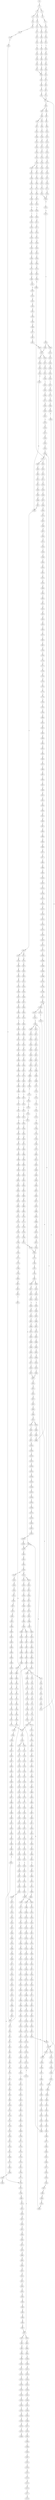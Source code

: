 strict digraph  {
	S0 -> S1 [ label = C ];
	S1 -> S2 [ label = A ];
	S1 -> S3 [ label = C ];
	S2 -> S4 [ label = C ];
	S3 -> S5 [ label = C ];
	S3 -> S6 [ label = G ];
	S4 -> S7 [ label = G ];
	S5 -> S8 [ label = T ];
	S6 -> S9 [ label = A ];
	S7 -> S10 [ label = C ];
	S8 -> S11 [ label = G ];
	S9 -> S12 [ label = A ];
	S9 -> S13 [ label = G ];
	S10 -> S14 [ label = T ];
	S11 -> S15 [ label = T ];
	S12 -> S16 [ label = T ];
	S13 -> S17 [ label = T ];
	S14 -> S18 [ label = C ];
	S15 -> S19 [ label = C ];
	S16 -> S20 [ label = C ];
	S17 -> S21 [ label = C ];
	S18 -> S22 [ label = C ];
	S19 -> S23 [ label = C ];
	S20 -> S24 [ label = C ];
	S21 -> S25 [ label = C ];
	S22 -> S26 [ label = T ];
	S23 -> S27 [ label = T ];
	S24 -> S28 [ label = T ];
	S25 -> S29 [ label = T ];
	S26 -> S30 [ label = A ];
	S27 -> S31 [ label = A ];
	S27 -> S32 [ label = T ];
	S28 -> S33 [ label = C ];
	S29 -> S34 [ label = C ];
	S30 -> S35 [ label = G ];
	S31 -> S36 [ label = C ];
	S32 -> S37 [ label = G ];
	S33 -> S38 [ label = G ];
	S34 -> S39 [ label = G ];
	S35 -> S40 [ label = A ];
	S36 -> S41 [ label = T ];
	S37 -> S42 [ label = A ];
	S37 -> S43 [ label = T ];
	S38 -> S44 [ label = A ];
	S39 -> S45 [ label = A ];
	S40 -> S46 [ label = A ];
	S41 -> S47 [ label = A ];
	S42 -> S48 [ label = A ];
	S43 -> S49 [ label = A ];
	S44 -> S50 [ label = A ];
	S45 -> S51 [ label = A ];
	S46 -> S52 [ label = C ];
	S47 -> S53 [ label = C ];
	S48 -> S54 [ label = C ];
	S49 -> S55 [ label = G ];
	S50 -> S56 [ label = C ];
	S51 -> S56 [ label = C ];
	S52 -> S57 [ label = T ];
	S53 -> S58 [ label = C ];
	S54 -> S59 [ label = T ];
	S55 -> S60 [ label = G ];
	S56 -> S61 [ label = T ];
	S57 -> S62 [ label = T ];
	S58 -> S63 [ label = A ];
	S59 -> S64 [ label = T ];
	S60 -> S65 [ label = A ];
	S61 -> S66 [ label = T ];
	S62 -> S67 [ label = C ];
	S63 -> S68 [ label = G ];
	S64 -> S69 [ label = C ];
	S65 -> S70 [ label = G ];
	S66 -> S71 [ label = C ];
	S67 -> S72 [ label = A ];
	S68 -> S73 [ label = G ];
	S69 -> S74 [ label = A ];
	S70 -> S75 [ label = A ];
	S71 -> S76 [ label = A ];
	S72 -> S77 [ label = A ];
	S73 -> S78 [ label = A ];
	S74 -> S77 [ label = A ];
	S75 -> S79 [ label = G ];
	S76 -> S77 [ label = A ];
	S77 -> S80 [ label = C ];
	S78 -> S81 [ label = G ];
	S79 -> S82 [ label = G ];
	S80 -> S83 [ label = C ];
	S80 -> S84 [ label = T ];
	S81 -> S85 [ label = A ];
	S82 -> S86 [ label = T ];
	S83 -> S87 [ label = G ];
	S84 -> S88 [ label = G ];
	S85 -> S89 [ label = G ];
	S86 -> S90 [ label = C ];
	S87 -> S91 [ label = G ];
	S88 -> S92 [ label = G ];
	S88 -> S93 [ label = C ];
	S89 -> S94 [ label = T ];
	S90 -> S95 [ label = C ];
	S91 -> S96 [ label = C ];
	S92 -> S97 [ label = C ];
	S93 -> S98 [ label = C ];
	S94 -> S99 [ label = C ];
	S95 -> S100 [ label = C ];
	S96 -> S101 [ label = C ];
	S97 -> S102 [ label = C ];
	S98 -> S103 [ label = C ];
	S99 -> S104 [ label = A ];
	S100 -> S105 [ label = A ];
	S100 -> S106 [ label = G ];
	S101 -> S107 [ label = C ];
	S102 -> S108 [ label = C ];
	S103 -> S109 [ label = T ];
	S104 -> S110 [ label = G ];
	S105 -> S111 [ label = G ];
	S106 -> S112 [ label = G ];
	S107 -> S113 [ label = A ];
	S108 -> S114 [ label = A ];
	S109 -> S115 [ label = A ];
	S110 -> S116 [ label = G ];
	S111 -> S117 [ label = A ];
	S112 -> S118 [ label = A ];
	S113 -> S119 [ label = G ];
	S114 -> S120 [ label = G ];
	S115 -> S121 [ label = G ];
	S116 -> S122 [ label = A ];
	S117 -> S123 [ label = G ];
	S118 -> S124 [ label = G ];
	S119 -> S125 [ label = T ];
	S120 -> S126 [ label = G ];
	S121 -> S127 [ label = G ];
	S122 -> S128 [ label = C ];
	S123 -> S129 [ label = C ];
	S124 -> S130 [ label = G ];
	S125 -> S131 [ label = T ];
	S126 -> S132 [ label = T ];
	S127 -> S133 [ label = T ];
	S128 -> S134 [ label = C ];
	S129 -> S135 [ label = C ];
	S130 -> S136 [ label = C ];
	S131 -> S137 [ label = G ];
	S132 -> S138 [ label = G ];
	S133 -> S139 [ label = G ];
	S134 -> S140 [ label = A ];
	S135 -> S141 [ label = A ];
	S136 -> S142 [ label = G ];
	S137 -> S143 [ label = T ];
	S138 -> S144 [ label = C ];
	S138 -> S145 [ label = G ];
	S139 -> S146 [ label = T ];
	S140 -> S147 [ label = G ];
	S141 -> S148 [ label = C ];
	S142 -> S149 [ label = T ];
	S143 -> S150 [ label = G ];
	S144 -> S151 [ label = G ];
	S145 -> S152 [ label = G ];
	S146 -> S153 [ label = G ];
	S147 -> S154 [ label = T ];
	S148 -> S155 [ label = G ];
	S149 -> S156 [ label = G ];
	S150 -> S157 [ label = C ];
	S151 -> S158 [ label = C ];
	S152 -> S159 [ label = C ];
	S153 -> S160 [ label = C ];
	S154 -> S161 [ label = C ];
	S155 -> S162 [ label = G ];
	S156 -> S163 [ label = G ];
	S157 -> S164 [ label = G ];
	S158 -> S165 [ label = G ];
	S159 -> S166 [ label = T ];
	S160 -> S167 [ label = G ];
	S161 -> S168 [ label = T ];
	S162 -> S169 [ label = T ];
	S163 -> S170 [ label = T ];
	S164 -> S171 [ label = T ];
	S165 -> S172 [ label = T ];
	S166 -> S173 [ label = T ];
	S167 -> S174 [ label = T ];
	S168 -> S175 [ label = C ];
	S169 -> S176 [ label = T ];
	S170 -> S177 [ label = A ];
	S171 -> S178 [ label = C ];
	S172 -> S179 [ label = C ];
	S173 -> S180 [ label = C ];
	S174 -> S181 [ label = C ];
	S175 -> S182 [ label = T ];
	S176 -> S183 [ label = A ];
	S177 -> S184 [ label = T ];
	S178 -> S185 [ label = G ];
	S179 -> S186 [ label = G ];
	S180 -> S187 [ label = G ];
	S181 -> S185 [ label = G ];
	S182 -> S188 [ label = G ];
	S183 -> S189 [ label = C ];
	S184 -> S190 [ label = G ];
	S185 -> S191 [ label = A ];
	S186 -> S192 [ label = T ];
	S187 -> S193 [ label = A ];
	S188 -> S194 [ label = T ];
	S189 -> S195 [ label = T ];
	S190 -> S196 [ label = A ];
	S191 -> S197 [ label = A ];
	S192 -> S198 [ label = G ];
	S193 -> S199 [ label = A ];
	S194 -> S200 [ label = A ];
	S195 -> S201 [ label = G ];
	S196 -> S202 [ label = G ];
	S197 -> S203 [ label = C ];
	S198 -> S204 [ label = C ];
	S199 -> S205 [ label = C ];
	S201 -> S206 [ label = C ];
	S202 -> S207 [ label = C ];
	S203 -> S208 [ label = C ];
	S203 -> S209 [ label = A ];
	S204 -> S210 [ label = A ];
	S205 -> S211 [ label = A ];
	S206 -> S212 [ label = A ];
	S207 -> S213 [ label = G ];
	S208 -> S214 [ label = T ];
	S209 -> S215 [ label = C ];
	S210 -> S216 [ label = T ];
	S211 -> S217 [ label = C ];
	S212 -> S218 [ label = G ];
	S213 -> S219 [ label = G ];
	S214 -> S220 [ label = T ];
	S214 -> S221 [ label = G ];
	S215 -> S222 [ label = C ];
	S216 -> S223 [ label = C ];
	S217 -> S224 [ label = G ];
	S218 -> S225 [ label = A ];
	S219 -> S226 [ label = T ];
	S220 -> S227 [ label = C ];
	S221 -> S228 [ label = T ];
	S222 -> S229 [ label = C ];
	S223 -> S230 [ label = C ];
	S224 -> S231 [ label = C ];
	S225 -> S232 [ label = C ];
	S226 -> S233 [ label = C ];
	S227 -> S234 [ label = G ];
	S228 -> S235 [ label = C ];
	S229 -> S236 [ label = G ];
	S230 -> S237 [ label = G ];
	S231 -> S238 [ label = G ];
	S232 -> S239 [ label = G ];
	S233 -> S240 [ label = G ];
	S234 -> S241 [ label = T ];
	S235 -> S242 [ label = G ];
	S236 -> S243 [ label = T ];
	S237 -> S244 [ label = C ];
	S238 -> S245 [ label = C ];
	S239 -> S246 [ label = G ];
	S240 -> S247 [ label = C ];
	S241 -> S248 [ label = A ];
	S242 -> S249 [ label = C ];
	S243 -> S250 [ label = A ];
	S244 -> S251 [ label = A ];
	S245 -> S252 [ label = A ];
	S246 -> S253 [ label = A ];
	S247 -> S254 [ label = A ];
	S248 -> S255 [ label = C ];
	S249 -> S256 [ label = G ];
	S250 -> S257 [ label = C ];
	S251 -> S258 [ label = C ];
	S252 -> S259 [ label = C ];
	S253 -> S260 [ label = C ];
	S254 -> S261 [ label = C ];
	S255 -> S262 [ label = T ];
	S256 -> S263 [ label = C ];
	S257 -> S264 [ label = G ];
	S258 -> S265 [ label = G ];
	S259 -> S266 [ label = G ];
	S260 -> S267 [ label = A ];
	S261 -> S268 [ label = G ];
	S262 -> S269 [ label = T ];
	S263 -> S270 [ label = G ];
	S263 -> S271 [ label = A ];
	S264 -> S272 [ label = T ];
	S265 -> S273 [ label = T ];
	S266 -> S274 [ label = T ];
	S267 -> S275 [ label = C ];
	S268 -> S276 [ label = C ];
	S269 -> S277 [ label = C ];
	S270 -> S278 [ label = A ];
	S271 -> S279 [ label = A ];
	S272 -> S280 [ label = C ];
	S273 -> S281 [ label = C ];
	S274 -> S282 [ label = C ];
	S275 -> S283 [ label = A ];
	S276 -> S284 [ label = G ];
	S277 -> S285 [ label = A ];
	S278 -> S286 [ label = G ];
	S279 -> S287 [ label = C ];
	S280 -> S288 [ label = C ];
	S281 -> S289 [ label = G ];
	S282 -> S290 [ label = C ];
	S283 -> S291 [ label = C ];
	S284 -> S292 [ label = C ];
	S285 -> S293 [ label = A ];
	S286 -> S294 [ label = C ];
	S287 -> S295 [ label = C ];
	S288 -> S296 [ label = A ];
	S289 -> S297 [ label = A ];
	S290 -> S298 [ label = A ];
	S291 -> S299 [ label = C ];
	S292 -> S300 [ label = G ];
	S293 -> S301 [ label = G ];
	S294 -> S302 [ label = A ];
	S295 -> S303 [ label = C ];
	S296 -> S304 [ label = G ];
	S297 -> S305 [ label = G ];
	S298 -> S306 [ label = G ];
	S299 -> S307 [ label = T ];
	S300 -> S308 [ label = C ];
	S300 -> S309 [ label = G ];
	S301 -> S310 [ label = C ];
	S302 -> S311 [ label = G ];
	S303 -> S312 [ label = G ];
	S304 -> S313 [ label = C ];
	S305 -> S314 [ label = C ];
	S306 -> S313 [ label = C ];
	S307 -> S315 [ label = C ];
	S308 -> S316 [ label = G ];
	S309 -> S317 [ label = C ];
	S310 -> S318 [ label = G ];
	S311 -> S319 [ label = T ];
	S312 -> S320 [ label = T ];
	S313 -> S321 [ label = T ];
	S313 -> S322 [ label = G ];
	S314 -> S323 [ label = G ];
	S315 -> S324 [ label = T ];
	S316 -> S325 [ label = T ];
	S317 -> S326 [ label = T ];
	S318 -> S327 [ label = A ];
	S319 -> S328 [ label = G ];
	S320 -> S329 [ label = A ];
	S321 -> S330 [ label = T ];
	S322 -> S331 [ label = A ];
	S323 -> S332 [ label = A ];
	S324 -> S333 [ label = A ];
	S325 -> S334 [ label = C ];
	S326 -> S335 [ label = G ];
	S327 -> S336 [ label = G ];
	S328 -> S337 [ label = C ];
	S329 -> S338 [ label = C ];
	S330 -> S339 [ label = C ];
	S331 -> S340 [ label = G ];
	S332 -> S341 [ label = G ];
	S333 -> S342 [ label = G ];
	S334 -> S343 [ label = G ];
	S335 -> S344 [ label = G ];
	S336 -> S345 [ label = T ];
	S337 -> S346 [ label = A ];
	S338 -> S347 [ label = A ];
	S339 -> S348 [ label = A ];
	S340 -> S349 [ label = T ];
	S341 -> S350 [ label = T ];
	S342 -> S351 [ label = A ];
	S343 -> S352 [ label = A ];
	S344 -> S353 [ label = A ];
	S345 -> S354 [ label = C ];
	S346 -> S355 [ label = A ];
	S347 -> S356 [ label = G ];
	S348 -> S357 [ label = C ];
	S349 -> S358 [ label = C ];
	S350 -> S359 [ label = C ];
	S351 -> S360 [ label = A ];
	S352 -> S361 [ label = C ];
	S353 -> S362 [ label = A ];
	S354 -> S363 [ label = C ];
	S355 -> S364 [ label = C ];
	S356 -> S365 [ label = C ];
	S357 -> S366 [ label = G ];
	S358 -> S363 [ label = C ];
	S358 -> S367 [ label = T ];
	S359 -> S368 [ label = G ];
	S360 -> S369 [ label = C ];
	S361 -> S370 [ label = G ];
	S362 -> S371 [ label = T ];
	S363 -> S372 [ label = C ];
	S364 -> S373 [ label = A ];
	S365 -> S374 [ label = A ];
	S366 -> S375 [ label = C ];
	S367 -> S376 [ label = C ];
	S368 -> S377 [ label = A ];
	S369 -> S378 [ label = G ];
	S370 -> S379 [ label = C ];
	S371 -> S380 [ label = G ];
	S372 -> S381 [ label = T ];
	S372 -> S382 [ label = G ];
	S373 -> S383 [ label = G ];
	S374 -> S384 [ label = G ];
	S375 -> S385 [ label = C ];
	S376 -> S386 [ label = G ];
	S377 -> S387 [ label = A ];
	S378 -> S388 [ label = A ];
	S379 -> S389 [ label = G ];
	S380 -> S390 [ label = G ];
	S381 -> S391 [ label = C ];
	S382 -> S392 [ label = C ];
	S383 -> S393 [ label = C ];
	S384 -> S394 [ label = G ];
	S385 -> S395 [ label = C ];
	S386 -> S396 [ label = T ];
	S387 -> S397 [ label = C ];
	S388 -> S398 [ label = G ];
	S389 -> S399 [ label = C ];
	S390 -> S400 [ label = G ];
	S391 -> S401 [ label = C ];
	S392 -> S402 [ label = C ];
	S393 -> S403 [ label = T ];
	S394 -> S404 [ label = T ];
	S395 -> S405 [ label = T ];
	S396 -> S406 [ label = C ];
	S397 -> S407 [ label = C ];
	S398 -> S408 [ label = G ];
	S399 -> S409 [ label = C ];
	S400 -> S410 [ label = G ];
	S401 -> S411 [ label = G ];
	S402 -> S412 [ label = T ];
	S403 -> S413 [ label = A ];
	S404 -> S414 [ label = G ];
	S405 -> S415 [ label = T ];
	S406 -> S416 [ label = T ];
	S407 -> S214 [ label = T ];
	S408 -> S417 [ label = T ];
	S409 -> S418 [ label = T ];
	S410 -> S419 [ label = T ];
	S411 -> S420 [ label = G ];
	S412 -> S421 [ label = G ];
	S413 -> S422 [ label = C ];
	S414 -> S423 [ label = C ];
	S415 -> S424 [ label = C ];
	S416 -> S425 [ label = G ];
	S417 -> S426 [ label = G ];
	S418 -> S427 [ label = C ];
	S419 -> S428 [ label = C ];
	S420 -> S429 [ label = T ];
	S421 -> S430 [ label = T ];
	S422 -> S431 [ label = G ];
	S423 -> S432 [ label = A ];
	S424 -> S433 [ label = A ];
	S425 -> S434 [ label = T ];
	S426 -> S435 [ label = T ];
	S427 -> S436 [ label = G ];
	S428 -> S437 [ label = C ];
	S429 -> S438 [ label = C ];
	S430 -> S439 [ label = C ];
	S431 -> S440 [ label = A ];
	S432 -> S441 [ label = C ];
	S433 -> S442 [ label = T ];
	S434 -> S443 [ label = T ];
	S435 -> S444 [ label = C ];
	S436 -> S445 [ label = G ];
	S437 -> S446 [ label = G ];
	S438 -> S447 [ label = T ];
	S439 -> S448 [ label = G ];
	S440 -> S449 [ label = G ];
	S441 -> S450 [ label = G ];
	S442 -> S451 [ label = C ];
	S443 -> S452 [ label = C ];
	S444 -> S453 [ label = C ];
	S445 -> S454 [ label = G ];
	S446 -> S455 [ label = C ];
	S447 -> S456 [ label = G ];
	S448 -> S457 [ label = C ];
	S449 -> S458 [ label = A ];
	S450 -> S459 [ label = C ];
	S451 -> S460 [ label = C ];
	S452 -> S461 [ label = C ];
	S453 -> S462 [ label = C ];
	S454 -> S463 [ label = C ];
	S455 -> S464 [ label = C ];
	S456 -> S465 [ label = G ];
	S457 -> S256 [ label = G ];
	S458 -> S466 [ label = A ];
	S459 -> S467 [ label = G ];
	S460 -> S468 [ label = A ];
	S461 -> S469 [ label = G ];
	S462 -> S470 [ label = T ];
	S463 -> S471 [ label = T ];
	S464 -> S472 [ label = G ];
	S465 -> S473 [ label = A ];
	S466 -> S474 [ label = C ];
	S467 -> S475 [ label = G ];
	S468 -> S476 [ label = G ];
	S469 -> S477 [ label = T ];
	S470 -> S478 [ label = G ];
	S471 -> S479 [ label = C ];
	S472 -> S480 [ label = G ];
	S473 -> S481 [ label = G ];
	S474 -> S482 [ label = T ];
	S475 -> S483 [ label = T ];
	S476 -> S484 [ label = A ];
	S477 -> S485 [ label = G ];
	S478 -> S486 [ label = T ];
	S479 -> S487 [ label = A ];
	S480 -> S488 [ label = A ];
	S481 -> S489 [ label = G ];
	S482 -> S490 [ label = G ];
	S483 -> S491 [ label = G ];
	S484 -> S492 [ label = A ];
	S485 -> S493 [ label = G ];
	S486 -> S494 [ label = C ];
	S487 -> S495 [ label = C ];
	S488 -> S496 [ label = A ];
	S489 -> S497 [ label = G ];
	S490 -> S498 [ label = G ];
	S491 -> S499 [ label = C ];
	S492 -> S500 [ label = C ];
	S493 -> S501 [ label = C ];
	S494 -> S502 [ label = C ];
	S495 -> S503 [ label = G ];
	S496 -> S504 [ label = C ];
	S497 -> S505 [ label = T ];
	S498 -> S506 [ label = C ];
	S499 -> S507 [ label = C ];
	S500 -> S508 [ label = C ];
	S501 -> S509 [ label = C ];
	S502 -> S27 [ label = T ];
	S503 -> S510 [ label = T ];
	S504 -> S511 [ label = T ];
	S505 -> S512 [ label = G ];
	S506 -> S513 [ label = G ];
	S507 -> S514 [ label = G ];
	S508 -> S515 [ label = A ];
	S508 -> S516 [ label = G ];
	S509 -> S517 [ label = C ];
	S510 -> S518 [ label = C ];
	S511 -> S519 [ label = G ];
	S512 -> S520 [ label = T ];
	S513 -> S521 [ label = C ];
	S514 -> S522 [ label = C ];
	S515 -> S523 [ label = G ];
	S515 -> S524 [ label = C ];
	S516 -> S525 [ label = G ];
	S517 -> S526 [ label = G ];
	S518 -> S527 [ label = C ];
	S519 -> S528 [ label = C ];
	S520 -> S529 [ label = T ];
	S521 -> S530 [ label = A ];
	S522 -> S531 [ label = A ];
	S523 -> S532 [ label = A ];
	S524 -> S533 [ label = C ];
	S525 -> S534 [ label = A ];
	S526 -> S535 [ label = T ];
	S527 -> S536 [ label = A ];
	S528 -> S537 [ label = A ];
	S529 -> S538 [ label = C ];
	S530 -> S539 [ label = G ];
	S531 -> S540 [ label = A ];
	S532 -> S541 [ label = C ];
	S533 -> S542 [ label = A ];
	S534 -> S543 [ label = C ];
	S535 -> S544 [ label = C ];
	S536 -> S306 [ label = G ];
	S537 -> S545 [ label = A ];
	S538 -> S546 [ label = C ];
	S539 -> S547 [ label = C ];
	S540 -> S548 [ label = C ];
	S541 -> S549 [ label = T ];
	S542 -> S550 [ label = C ];
	S543 -> S551 [ label = G ];
	S544 -> S552 [ label = C ];
	S545 -> S553 [ label = C ];
	S546 -> S554 [ label = A ];
	S547 -> S555 [ label = G ];
	S548 -> S556 [ label = C ];
	S549 -> S557 [ label = C ];
	S550 -> S558 [ label = C ];
	S551 -> S559 [ label = C ];
	S552 -> S560 [ label = A ];
	S553 -> S561 [ label = C ];
	S554 -> S562 [ label = G ];
	S555 -> S563 [ label = G ];
	S556 -> S564 [ label = A ];
	S557 -> S565 [ label = C ];
	S558 -> S566 [ label = C ];
	S559 -> S567 [ label = C ];
	S560 -> S568 [ label = G ];
	S561 -> S569 [ label = A ];
	S562 -> S570 [ label = C ];
	S563 -> S571 [ label = G ];
	S564 -> S572 [ label = G ];
	S565 -> S573 [ label = C ];
	S566 -> S574 [ label = C ];
	S567 -> S575 [ label = C ];
	S568 -> S576 [ label = T ];
	S569 -> S577 [ label = G ];
	S570 -> S578 [ label = A ];
	S571 -> S579 [ label = T ];
	S572 -> S580 [ label = T ];
	S573 -> S581 [ label = A ];
	S574 -> S582 [ label = T ];
	S575 -> S583 [ label = A ];
	S576 -> S584 [ label = A ];
	S577 -> S585 [ label = A ];
	S578 -> S586 [ label = G ];
	S579 -> S587 [ label = G ];
	S580 -> S588 [ label = C ];
	S581 -> S589 [ label = T ];
	S582 -> S590 [ label = T ];
	S583 -> S591 [ label = T ];
	S584 -> S592 [ label = G ];
	S585 -> S593 [ label = A ];
	S586 -> S594 [ label = A ];
	S587 -> S595 [ label = C ];
	S588 -> S596 [ label = G ];
	S589 -> S597 [ label = C ];
	S590 -> S598 [ label = C ];
	S591 -> S599 [ label = C ];
	S592 -> S600 [ label = G ];
	S592 -> S601 [ label = C ];
	S593 -> S602 [ label = C ];
	S594 -> S603 [ label = T ];
	S595 -> S604 [ label = C ];
	S596 -> S605 [ label = C ];
	S597 -> S606 [ label = T ];
	S598 -> S607 [ label = C ];
	S598 -> S608 [ label = G ];
	S599 -> S609 [ label = G ];
	S600 -> S610 [ label = G ];
	S601 -> S611 [ label = T ];
	S602 -> S612 [ label = A ];
	S603 -> S613 [ label = A ];
	S604 -> S614 [ label = G ];
	S605 -> S615 [ label = G ];
	S606 -> S616 [ label = G ];
	S607 -> S617 [ label = T ];
	S608 -> S618 [ label = A ];
	S609 -> S619 [ label = T ];
	S610 -> S620 [ label = T ];
	S611 -> S621 [ label = C ];
	S612 -> S622 [ label = G ];
	S613 -> S623 [ label = A ];
	S614 -> S624 [ label = C ];
	S615 -> S625 [ label = C ];
	S616 -> S626 [ label = C ];
	S617 -> S627 [ label = G ];
	S618 -> S628 [ label = T ];
	S619 -> S629 [ label = C ];
	S620 -> S630 [ label = C ];
	S621 -> S631 [ label = C ];
	S622 -> S632 [ label = C ];
	S623 -> S633 [ label = A ];
	S624 -> S634 [ label = C ];
	S625 -> S635 [ label = A ];
	S626 -> S636 [ label = C ];
	S627 -> S637 [ label = T ];
	S628 -> S638 [ label = C ];
	S629 -> S639 [ label = C ];
	S630 -> S640 [ label = A ];
	S631 -> S641 [ label = A ];
	S632 -> S642 [ label = C ];
	S633 -> S643 [ label = A ];
	S634 -> S644 [ label = G ];
	S635 -> S645 [ label = G ];
	S636 -> S646 [ label = A ];
	S637 -> S647 [ label = C ];
	S638 -> S648 [ label = G ];
	S639 -> S649 [ label = T ];
	S640 -> S650 [ label = C ];
	S641 -> S651 [ label = C ];
	S642 -> S652 [ label = G ];
	S643 -> S653 [ label = A ];
	S644 -> S654 [ label = G ];
	S645 -> S655 [ label = C ];
	S646 -> S656 [ label = G ];
	S647 -> S657 [ label = C ];
	S648 -> S658 [ label = T ];
	S649 -> S659 [ label = C ];
	S650 -> S660 [ label = T ];
	S651 -> S661 [ label = C ];
	S652 -> S662 [ label = T ];
	S653 -> S663 [ label = C ];
	S654 -> S664 [ label = T ];
	S655 -> S665 [ label = C ];
	S656 -> S666 [ label = T ];
	S657 -> S667 [ label = T ];
	S658 -> S668 [ label = T ];
	S659 -> S669 [ label = T ];
	S660 -> S670 [ label = C ];
	S661 -> S671 [ label = G ];
	S662 -> S672 [ label = C ];
	S663 -> S673 [ label = T ];
	S664 -> S674 [ label = G ];
	S665 -> S675 [ label = G ];
	S666 -> S676 [ label = C ];
	S667 -> S32 [ label = T ];
	S668 -> S677 [ label = T ];
	S669 -> S678 [ label = T ];
	S670 -> S679 [ label = G ];
	S671 -> S680 [ label = G ];
	S672 -> S681 [ label = C ];
	S673 -> S682 [ label = T ];
	S674 -> S683 [ label = G ];
	S675 -> S684 [ label = G ];
	S676 -> S685 [ label = G ];
	S677 -> S686 [ label = G ];
	S678 -> S687 [ label = C ];
	S679 -> S688 [ label = C ];
	S680 -> S689 [ label = A ];
	S681 -> S690 [ label = T ];
	S682 -> S691 [ label = T ];
	S683 -> S692 [ label = T ];
	S684 -> S693 [ label = T ];
	S685 -> S694 [ label = T ];
	S686 -> S695 [ label = T ];
	S687 -> S696 [ label = T ];
	S688 -> S697 [ label = T ];
	S689 -> S698 [ label = C ];
	S690 -> S699 [ label = C ];
	S691 -> S700 [ label = G ];
	S692 -> S701 [ label = G ];
	S693 -> S702 [ label = G ];
	S694 -> S703 [ label = A ];
	S695 -> S704 [ label = A ];
	S696 -> S705 [ label = C ];
	S697 -> S706 [ label = T ];
	S698 -> S707 [ label = G ];
	S699 -> S708 [ label = T ];
	S700 -> S709 [ label = C ];
	S701 -> S710 [ label = G ];
	S702 -> S711 [ label = G ];
	S703 -> S712 [ label = A ];
	S704 -> S713 [ label = G ];
	S705 -> S714 [ label = G ];
	S706 -> S715 [ label = C ];
	S707 -> S716 [ label = T ];
	S708 -> S717 [ label = G ];
	S709 -> S718 [ label = C ];
	S710 -> S719 [ label = A ];
	S711 -> S720 [ label = A ];
	S712 -> S721 [ label = G ];
	S713 -> S722 [ label = G ];
	S714 -> S723 [ label = G ];
	S715 -> S724 [ label = A ];
	S716 -> S725 [ label = C ];
	S717 -> S726 [ label = T ];
	S718 -> S727 [ label = G ];
	S719 -> S728 [ label = A ];
	S720 -> S729 [ label = A ];
	S721 -> S730 [ label = A ];
	S722 -> S731 [ label = A ];
	S723 -> S732 [ label = A ];
	S724 -> S733 [ label = T ];
	S725 -> S734 [ label = G ];
	S726 -> S735 [ label = C ];
	S727 -> S736 [ label = T ];
	S728 -> S737 [ label = C ];
	S729 -> S738 [ label = G ];
	S730 -> S739 [ label = C ];
	S731 -> S740 [ label = A ];
	S732 -> S741 [ label = G ];
	S733 -> S742 [ label = C ];
	S734 -> S743 [ label = T ];
	S735 -> S744 [ label = G ];
	S736 -> S745 [ label = A ];
	S737 -> S746 [ label = C ];
	S738 -> S747 [ label = A ];
	S739 -> S748 [ label = G ];
	S740 -> S749 [ label = A ];
	S741 -> S750 [ label = A ];
	S742 -> S751 [ label = C ];
	S743 -> S752 [ label = G ];
	S744 -> S753 [ label = T ];
	S745 -> S754 [ label = G ];
	S746 -> S755 [ label = T ];
	S747 -> S756 [ label = A ];
	S748 -> S757 [ label = G ];
	S749 -> S758 [ label = G ];
	S750 -> S759 [ label = G ];
	S751 -> S468 [ label = A ];
	S752 -> S760 [ label = A ];
	S753 -> S761 [ label = G ];
	S754 -> S762 [ label = C ];
	S755 -> S763 [ label = C ];
	S756 -> S764 [ label = C ];
	S757 -> S765 [ label = C ];
	S758 -> S766 [ label = G ];
	S759 -> S767 [ label = G ];
	S760 -> S768 [ label = C ];
	S761 -> S769 [ label = G ];
	S762 -> S770 [ label = C ];
	S763 -> S771 [ label = G ];
	S764 -> S772 [ label = G ];
	S765 -> S773 [ label = T ];
	S766 -> S774 [ label = T ];
	S767 -> S775 [ label = T ];
	S768 -> S776 [ label = C ];
	S769 -> S777 [ label = T ];
	S770 -> S778 [ label = G ];
	S771 -> S779 [ label = G ];
	S772 -> S780 [ label = G ];
	S773 -> S781 [ label = C ];
	S774 -> S782 [ label = C ];
	S775 -> S90 [ label = C ];
	S776 -> S783 [ label = G ];
	S777 -> S784 [ label = A ];
	S778 -> S785 [ label = G ];
	S779 -> S786 [ label = C ];
	S780 -> S787 [ label = C ];
	S781 -> S788 [ label = T ];
	S782 -> S789 [ label = C ];
	S783 -> S790 [ label = G ];
	S784 -> S791 [ label = C ];
	S785 -> S792 [ label = T ];
	S786 -> S793 [ label = A ];
	S787 -> S794 [ label = A ];
	S788 -> S795 [ label = C ];
	S789 -> S796 [ label = C ];
	S790 -> S797 [ label = T ];
	S791 -> S798 [ label = C ];
	S792 -> S799 [ label = G ];
	S793 -> S800 [ label = C ];
	S794 -> S801 [ label = C ];
	S795 -> S802 [ label = G ];
	S796 -> S803 [ label = G ];
	S797 -> S804 [ label = C ];
	S798 -> S805 [ label = G ];
	S799 -> S806 [ label = A ];
	S800 -> S807 [ label = G ];
	S801 -> S808 [ label = C ];
	S801 -> S809 [ label = T ];
	S802 -> S810 [ label = A ];
	S803 -> S811 [ label = A ];
	S804 -> S812 [ label = G ];
	S805 -> S813 [ label = G ];
	S806 -> S814 [ label = C ];
	S807 -> S815 [ label = C ];
	S808 -> S816 [ label = G ];
	S809 -> S817 [ label = G ];
	S810 -> S818 [ label = A ];
	S811 -> S819 [ label = A ];
	S812 -> S820 [ label = C ];
	S813 -> S821 [ label = T ];
	S814 -> S822 [ label = G ];
	S815 -> S823 [ label = G ];
	S816 -> S824 [ label = G ];
	S817 -> S825 [ label = G ];
	S818 -> S826 [ label = G ];
	S819 -> S827 [ label = G ];
	S820 -> S828 [ label = G ];
	S821 -> S829 [ label = G ];
	S822 -> S830 [ label = T ];
	S823 -> S831 [ label = C ];
	S824 -> S832 [ label = G ];
	S825 -> S833 [ label = G ];
	S826 -> S834 [ label = T ];
	S827 -> S835 [ label = T ];
	S828 -> S836 [ label = T ];
	S829 -> S837 [ label = G ];
	S830 -> S838 [ label = G ];
	S831 -> S300 [ label = G ];
	S832 -> S839 [ label = A ];
	S833 -> S840 [ label = A ];
	S834 -> S841 [ label = C ];
	S835 -> S842 [ label = C ];
	S836 -> S843 [ label = A ];
	S837 -> S844 [ label = T ];
	S838 -> S845 [ label = G ];
	S839 -> S846 [ label = A ];
	S840 -> S847 [ label = A ];
	S841 -> S848 [ label = G ];
	S842 -> S849 [ label = G ];
	S843 -> S850 [ label = G ];
	S844 -> S851 [ label = T ];
	S845 -> S852 [ label = G ];
	S846 -> S853 [ label = T ];
	S847 -> S854 [ label = C ];
	S848 -> S855 [ label = C ];
	S849 -> S856 [ label = A ];
	S850 -> S857 [ label = C ];
	S851 -> S858 [ label = A ];
	S852 -> S859 [ label = T ];
	S853 -> S860 [ label = T ];
	S854 -> S861 [ label = T ];
	S855 -> S862 [ label = G ];
	S856 -> S863 [ label = G ];
	S857 -> S864 [ label = C ];
	S858 -> S865 [ label = G ];
	S859 -> S866 [ label = A ];
	S860 -> S867 [ label = G ];
	S861 -> S868 [ label = G ];
	S862 -> S869 [ label = G ];
	S863 -> S870 [ label = G ];
	S864 -> S871 [ label = G ];
	S865 -> S872 [ label = A ];
	S866 -> S873 [ label = C ];
	S867 -> S874 [ label = A ];
	S868 -> S875 [ label = G ];
	S869 -> S876 [ label = C ];
	S870 -> S877 [ label = T ];
	S871 -> S878 [ label = C ];
	S872 -> S879 [ label = A ];
	S873 -> S880 [ label = T ];
	S874 -> S881 [ label = A ];
	S875 -> S882 [ label = A ];
	S876 -> S883 [ label = T ];
	S877 -> S884 [ label = A ];
	S878 -> S885 [ label = T ];
	S879 -> S886 [ label = G ];
	S880 -> S887 [ label = A ];
	S881 -> S888 [ label = C ];
	S882 -> S889 [ label = C ];
	S883 -> S890 [ label = A ];
	S884 -> S891 [ label = T ];
	S885 -> S892 [ label = G ];
	S886 -> S893 [ label = G ];
	S887 -> S894 [ label = T ];
	S888 -> S895 [ label = C ];
	S889 -> S896 [ label = C ];
	S890 -> S897 [ label = T ];
	S891 -> S898 [ label = A ];
	S892 -> S899 [ label = G ];
	S893 -> S900 [ label = G ];
	S894 -> S901 [ label = T ];
	S895 -> S902 [ label = C ];
	S896 -> S903 [ label = C ];
	S897 -> S904 [ label = A ];
	S898 -> S905 [ label = A ];
	S899 -> S906 [ label = A ];
	S900 -> S907 [ label = G ];
	S901 -> S908 [ label = G ];
	S902 -> S909 [ label = G ];
	S903 -> S910 [ label = G ];
	S904 -> S911 [ label = G ];
	S905 -> S912 [ label = G ];
	S906 -> S913 [ label = A ];
	S907 -> S914 [ label = G ];
	S908 -> S915 [ label = G ];
	S909 -> S916 [ label = T ];
	S910 -> S917 [ label = T ];
	S911 -> S918 [ label = T ];
	S912 -> S919 [ label = T ];
	S913 -> S920 [ label = G ];
	S914 -> S921 [ label = T ];
	S915 -> S922 [ label = A ];
	S916 -> S923 [ label = C ];
	S917 -> S924 [ label = C ];
	S918 -> S925 [ label = A ];
	S919 -> S926 [ label = C ];
	S920 -> S927 [ label = A ];
	S921 -> S928 [ label = C ];
	S922 -> S929 [ label = A ];
	S923 -> S930 [ label = T ];
	S924 -> S931 [ label = T ];
	S925 -> S932 [ label = G ];
	S926 -> S933 [ label = G ];
	S927 -> S934 [ label = A ];
	S928 -> S935 [ label = C ];
	S929 -> S936 [ label = C ];
	S930 -> S937 [ label = C ];
	S931 -> S937 [ label = C ];
	S932 -> S938 [ label = C ];
	S933 -> S939 [ label = T ];
	S934 -> S764 [ label = C ];
	S935 -> S940 [ label = G ];
	S936 -> S941 [ label = G ];
	S937 -> S942 [ label = G ];
	S938 -> S943 [ label = C ];
	S939 -> S944 [ label = G ];
	S940 -> S945 [ label = T ];
	S941 -> S946 [ label = G ];
	S942 -> S947 [ label = G ];
	S943 -> S948 [ label = G ];
	S944 -> S949 [ label = G ];
	S945 -> S950 [ label = C ];
	S946 -> S951 [ label = T ];
	S947 -> S952 [ label = C ];
	S948 -> S953 [ label = A ];
	S949 -> S954 [ label = T ];
	S950 -> S955 [ label = G ];
	S951 -> S956 [ label = A ];
	S952 -> S957 [ label = A ];
	S953 -> S958 [ label = A ];
	S954 -> S784 [ label = A ];
	S955 -> S959 [ label = G ];
	S956 -> S960 [ label = C ];
	S957 -> S961 [ label = C ];
	S958 -> S962 [ label = A ];
	S959 -> S963 [ label = A ];
	S960 -> S964 [ label = G ];
	S961 -> S965 [ label = C ];
	S962 -> S966 [ label = C ];
	S963 -> S967 [ label = A ];
	S964 -> S968 [ label = A ];
	S965 -> S969 [ label = G ];
	S966 -> S970 [ label = C ];
	S967 -> S971 [ label = C ];
	S968 -> S972 [ label = A ];
	S969 -> S973 [ label = A ];
	S970 -> S974 [ label = C ];
	S971 -> S975 [ label = A ];
	S971 -> S976 [ label = T ];
	S972 -> S977 [ label = G ];
	S973 -> S978 [ label = G ];
	S973 -> S979 [ label = A ];
	S974 -> S980 [ label = C ];
	S975 -> S981 [ label = G ];
	S976 -> S982 [ label = A ];
	S977 -> S983 [ label = A ];
	S978 -> S984 [ label = T ];
	S979 -> S985 [ label = T ];
	S980 -> S986 [ label = G ];
	S981 -> S987 [ label = G ];
	S982 -> S988 [ label = C ];
	S983 -> S989 [ label = A ];
	S984 -> S990 [ label = C ];
	S985 -> S991 [ label = G ];
	S986 -> S992 [ label = A ];
	S987 -> S993 [ label = A ];
	S988 -> S994 [ label = A ];
	S989 -> S995 [ label = G ];
	S990 -> S996 [ label = C ];
	S991 -> S997 [ label = T ];
	S992 -> S998 [ label = C ];
	S993 -> S999 [ label = A ];
	S994 -> S1000 [ label = A ];
	S995 -> S1001 [ label = T ];
	S996 -> S1002 [ label = A ];
	S997 -> S1003 [ label = A ];
	S998 -> S1004 [ label = T ];
	S999 -> S1005 [ label = T ];
	S1000 -> S1006 [ label = C ];
	S1001 -> S1007 [ label = G ];
	S1002 -> S1008 [ label = G ];
	S1003 -> S1009 [ label = G ];
	S1004 -> S1010 [ label = A ];
	S1005 -> S1011 [ label = A ];
	S1006 -> S1012 [ label = G ];
	S1007 -> S1013 [ label = T ];
	S1008 -> S1014 [ label = T ];
	S1008 -> S1015 [ label = C ];
	S1009 -> S1016 [ label = T ];
	S1010 -> S1017 [ label = G ];
	S1011 -> S1018 [ label = G ];
	S1012 -> S1019 [ label = A ];
	S1013 -> S1020 [ label = C ];
	S1014 -> S1021 [ label = A ];
	S1015 -> S1022 [ label = T ];
	S1016 -> S1023 [ label = T ];
	S1017 -> S1024 [ label = A ];
	S1018 -> S1025 [ label = T ];
	S1019 -> S1026 [ label = A ];
	S1020 -> S1027 [ label = C ];
	S1021 -> S592 [ label = G ];
	S1022 -> S330 [ label = T ];
	S1023 -> S1028 [ label = T ];
	S1024 -> S1029 [ label = A ];
	S1025 -> S1030 [ label = C ];
	S1026 -> S1031 [ label = A ];
	S1027 -> S1032 [ label = T ];
	S1028 -> S1033 [ label = C ];
	S1029 -> S1034 [ label = T ];
	S1030 -> S1035 [ label = T ];
	S1031 -> S1036 [ label = A ];
	S1032 -> S1037 [ label = G ];
	S1033 -> S1038 [ label = A ];
	S1034 -> S1039 [ label = C ];
	S1035 -> S1040 [ label = C ];
	S1036 -> S1041 [ label = C ];
	S1037 -> S1042 [ label = G ];
	S1038 -> S1043 [ label = C ];
	S1039 -> S1044 [ label = G ];
	S1040 -> S1045 [ label = T ];
	S1041 -> S1046 [ label = A ];
	S1042 -> S1047 [ label = C ];
	S1043 -> S1048 [ label = T ];
	S1044 -> S1049 [ label = G ];
	S1045 -> S1050 [ label = C ];
	S1046 -> S1051 [ label = G ];
	S1047 -> S1052 [ label = C ];
	S1048 -> S1053 [ label = C ];
	S1049 -> S1054 [ label = G ];
	S1050 -> S1055 [ label = T ];
	S1051 -> S1056 [ label = A ];
	S1052 -> S1057 [ label = T ];
	S1053 -> S1058 [ label = C ];
	S1054 -> S1059 [ label = T ];
	S1055 -> S1060 [ label = G ];
	S1056 -> S1061 [ label = A ];
	S1057 -> S1062 [ label = G ];
	S1058 -> S1063 [ label = T ];
	S1059 -> S1064 [ label = A ];
	S1060 -> S1065 [ label = A ];
	S1061 -> S1066 [ label = G ];
	S1062 -> S1067 [ label = G ];
	S1063 -> S1068 [ label = T ];
	S1064 -> S1069 [ label = T ];
	S1065 -> S1070 [ label = G ];
	S1066 -> S1071 [ label = G ];
	S1067 -> S1072 [ label = G ];
	S1068 -> S1073 [ label = T ];
	S1069 -> S1074 [ label = C ];
	S1070 -> S1075 [ label = T ];
	S1071 -> S1076 [ label = G ];
	S1072 -> S1077 [ label = T ];
	S1073 -> S1078 [ label = C ];
	S1074 -> S1079 [ label = C ];
	S1075 -> S1080 [ label = A ];
	S1076 -> S1081 [ label = G ];
	S1077 -> S1082 [ label = C ];
	S1078 -> S1083 [ label = A ];
	S1079 -> S1084 [ label = C ];
	S1081 -> S1085 [ label = T ];
	S1082 -> S1086 [ label = C ];
	S1083 -> S1087 [ label = T ];
	S1084 -> S1088 [ label = G ];
	S1085 -> S1089 [ label = C ];
	S1086 -> S1090 [ label = C ];
	S1087 -> S1091 [ label = C ];
	S1088 -> S1092 [ label = A ];
	S1089 -> S1093 [ label = T ];
	S1090 -> S1094 [ label = G ];
	S1091 -> S1095 [ label = C ];
	S1092 -> S1096 [ label = A ];
	S1093 -> S1097 [ label = C ];
	S1094 -> S1098 [ label = A ];
	S1095 -> S1099 [ label = A ];
	S1096 -> S1100 [ label = A ];
	S1097 -> S1101 [ label = T ];
	S1098 -> S1102 [ label = G ];
	S1099 -> S476 [ label = G ];
	S1100 -> S1103 [ label = G ];
	S1101 -> S1104 [ label = C ];
	S1102 -> S1105 [ label = T ];
	S1103 -> S1106 [ label = T ];
	S1104 -> S1107 [ label = G ];
	S1105 -> S1108 [ label = C ];
	S1106 -> S1109 [ label = G ];
	S1107 -> S1110 [ label = T ];
	S1108 -> S1111 [ label = C ];
	S1109 -> S1112 [ label = T ];
	S1110 -> S1113 [ label = G ];
	S1111 -> S1002 [ label = A ];
	S1112 -> S1114 [ label = C ];
	S1113 -> S1115 [ label = G ];
	S1114 -> S1116 [ label = G ];
	S1115 -> S1117 [ label = T ];
	S1116 -> S1118 [ label = T ];
	S1117 -> S1119 [ label = A ];
	S1118 -> S1120 [ label = C ];
	S1120 -> S1121 [ label = G ];
	S1121 -> S1122 [ label = G ];
	S1122 -> S1123 [ label = A ];
	S1123 -> S1124 [ label = A ];
	S1124 -> S971 [ label = C ];
}
